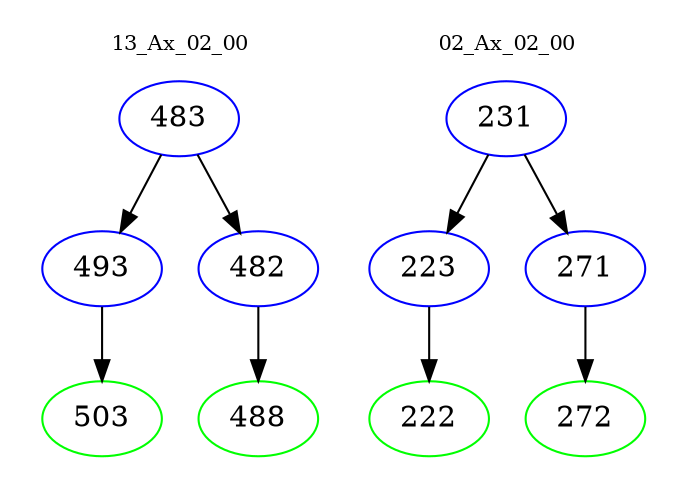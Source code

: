 digraph{
subgraph cluster_0 {
color = white
label = "13_Ax_02_00";
fontsize=10;
T0_483 [label="483", color="blue"]
T0_483 -> T0_493 [color="black"]
T0_493 [label="493", color="blue"]
T0_493 -> T0_503 [color="black"]
T0_503 [label="503", color="green"]
T0_483 -> T0_482 [color="black"]
T0_482 [label="482", color="blue"]
T0_482 -> T0_488 [color="black"]
T0_488 [label="488", color="green"]
}
subgraph cluster_1 {
color = white
label = "02_Ax_02_00";
fontsize=10;
T1_231 [label="231", color="blue"]
T1_231 -> T1_223 [color="black"]
T1_223 [label="223", color="blue"]
T1_223 -> T1_222 [color="black"]
T1_222 [label="222", color="green"]
T1_231 -> T1_271 [color="black"]
T1_271 [label="271", color="blue"]
T1_271 -> T1_272 [color="black"]
T1_272 [label="272", color="green"]
}
}
